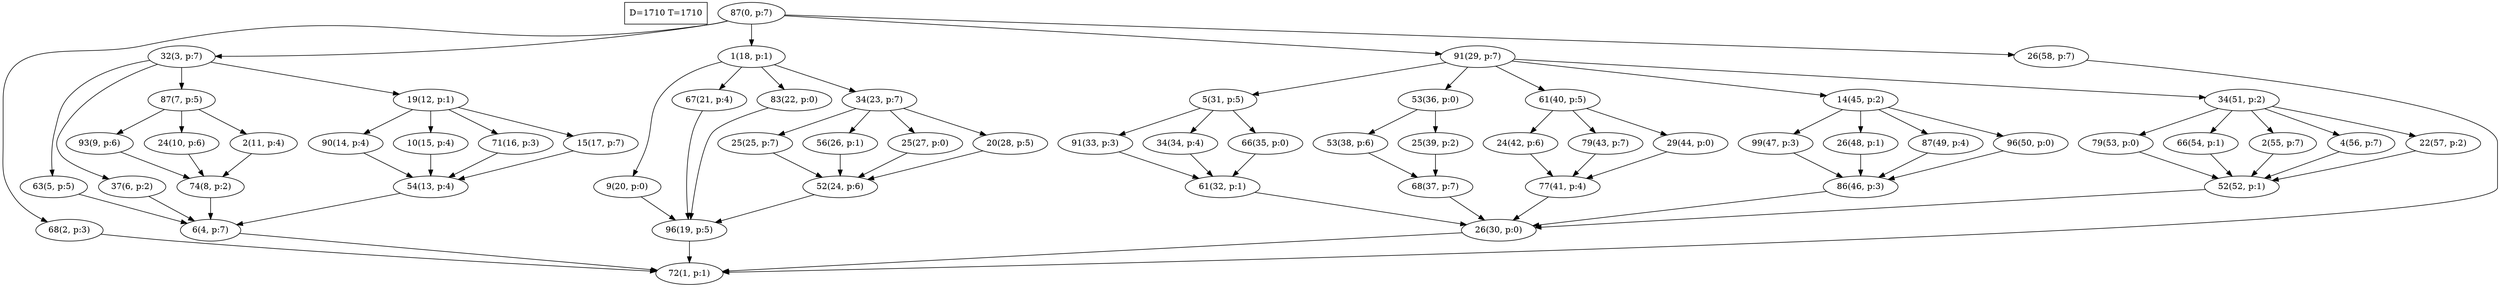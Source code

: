 digraph Task {
i [shape=box, label="D=1710 T=1710"]; 
0 [label="87(0, p:7)"];
1 [label="72(1, p:1)"];
2 [label="68(2, p:3)"];
3 [label="32(3, p:7)"];
4 [label="6(4, p:7)"];
5 [label="63(5, p:5)"];
6 [label="37(6, p:2)"];
7 [label="87(7, p:5)"];
8 [label="74(8, p:2)"];
9 [label="93(9, p:6)"];
10 [label="24(10, p:6)"];
11 [label="2(11, p:4)"];
12 [label="19(12, p:1)"];
13 [label="54(13, p:4)"];
14 [label="90(14, p:4)"];
15 [label="10(15, p:4)"];
16 [label="71(16, p:3)"];
17 [label="15(17, p:7)"];
18 [label="1(18, p:1)"];
19 [label="96(19, p:5)"];
20 [label="9(20, p:0)"];
21 [label="67(21, p:4)"];
22 [label="83(22, p:0)"];
23 [label="34(23, p:7)"];
24 [label="52(24, p:6)"];
25 [label="25(25, p:7)"];
26 [label="56(26, p:1)"];
27 [label="25(27, p:0)"];
28 [label="20(28, p:5)"];
29 [label="91(29, p:7)"];
30 [label="26(30, p:0)"];
31 [label="5(31, p:5)"];
32 [label="61(32, p:1)"];
33 [label="91(33, p:3)"];
34 [label="34(34, p:4)"];
35 [label="66(35, p:0)"];
36 [label="53(36, p:0)"];
37 [label="68(37, p:7)"];
38 [label="53(38, p:6)"];
39 [label="25(39, p:2)"];
40 [label="61(40, p:5)"];
41 [label="77(41, p:4)"];
42 [label="24(42, p:6)"];
43 [label="79(43, p:7)"];
44 [label="29(44, p:0)"];
45 [label="14(45, p:2)"];
46 [label="86(46, p:3)"];
47 [label="99(47, p:3)"];
48 [label="26(48, p:1)"];
49 [label="87(49, p:4)"];
50 [label="96(50, p:0)"];
51 [label="34(51, p:2)"];
52 [label="52(52, p:1)"];
53 [label="79(53, p:0)"];
54 [label="66(54, p:1)"];
55 [label="2(55, p:7)"];
56 [label="4(56, p:7)"];
57 [label="22(57, p:2)"];
58 [label="26(58, p:7)"];
0 -> 2;
0 -> 3;
0 -> 18;
0 -> 29;
0 -> 58;
2 -> 1;
3 -> 5;
3 -> 6;
3 -> 7;
3 -> 12;
4 -> 1;
5 -> 4;
6 -> 4;
7 -> 9;
7 -> 10;
7 -> 11;
8 -> 4;
9 -> 8;
10 -> 8;
11 -> 8;
12 -> 14;
12 -> 15;
12 -> 16;
12 -> 17;
13 -> 4;
14 -> 13;
15 -> 13;
16 -> 13;
17 -> 13;
18 -> 20;
18 -> 21;
18 -> 22;
18 -> 23;
19 -> 1;
20 -> 19;
21 -> 19;
22 -> 19;
23 -> 25;
23 -> 26;
23 -> 27;
23 -> 28;
24 -> 19;
25 -> 24;
26 -> 24;
27 -> 24;
28 -> 24;
29 -> 31;
29 -> 36;
29 -> 40;
29 -> 45;
29 -> 51;
30 -> 1;
31 -> 33;
31 -> 34;
31 -> 35;
32 -> 30;
33 -> 32;
34 -> 32;
35 -> 32;
36 -> 38;
36 -> 39;
37 -> 30;
38 -> 37;
39 -> 37;
40 -> 42;
40 -> 43;
40 -> 44;
41 -> 30;
42 -> 41;
43 -> 41;
44 -> 41;
45 -> 47;
45 -> 48;
45 -> 49;
45 -> 50;
46 -> 30;
47 -> 46;
48 -> 46;
49 -> 46;
50 -> 46;
51 -> 53;
51 -> 54;
51 -> 55;
51 -> 56;
51 -> 57;
52 -> 30;
53 -> 52;
54 -> 52;
55 -> 52;
56 -> 52;
57 -> 52;
58 -> 1;
}